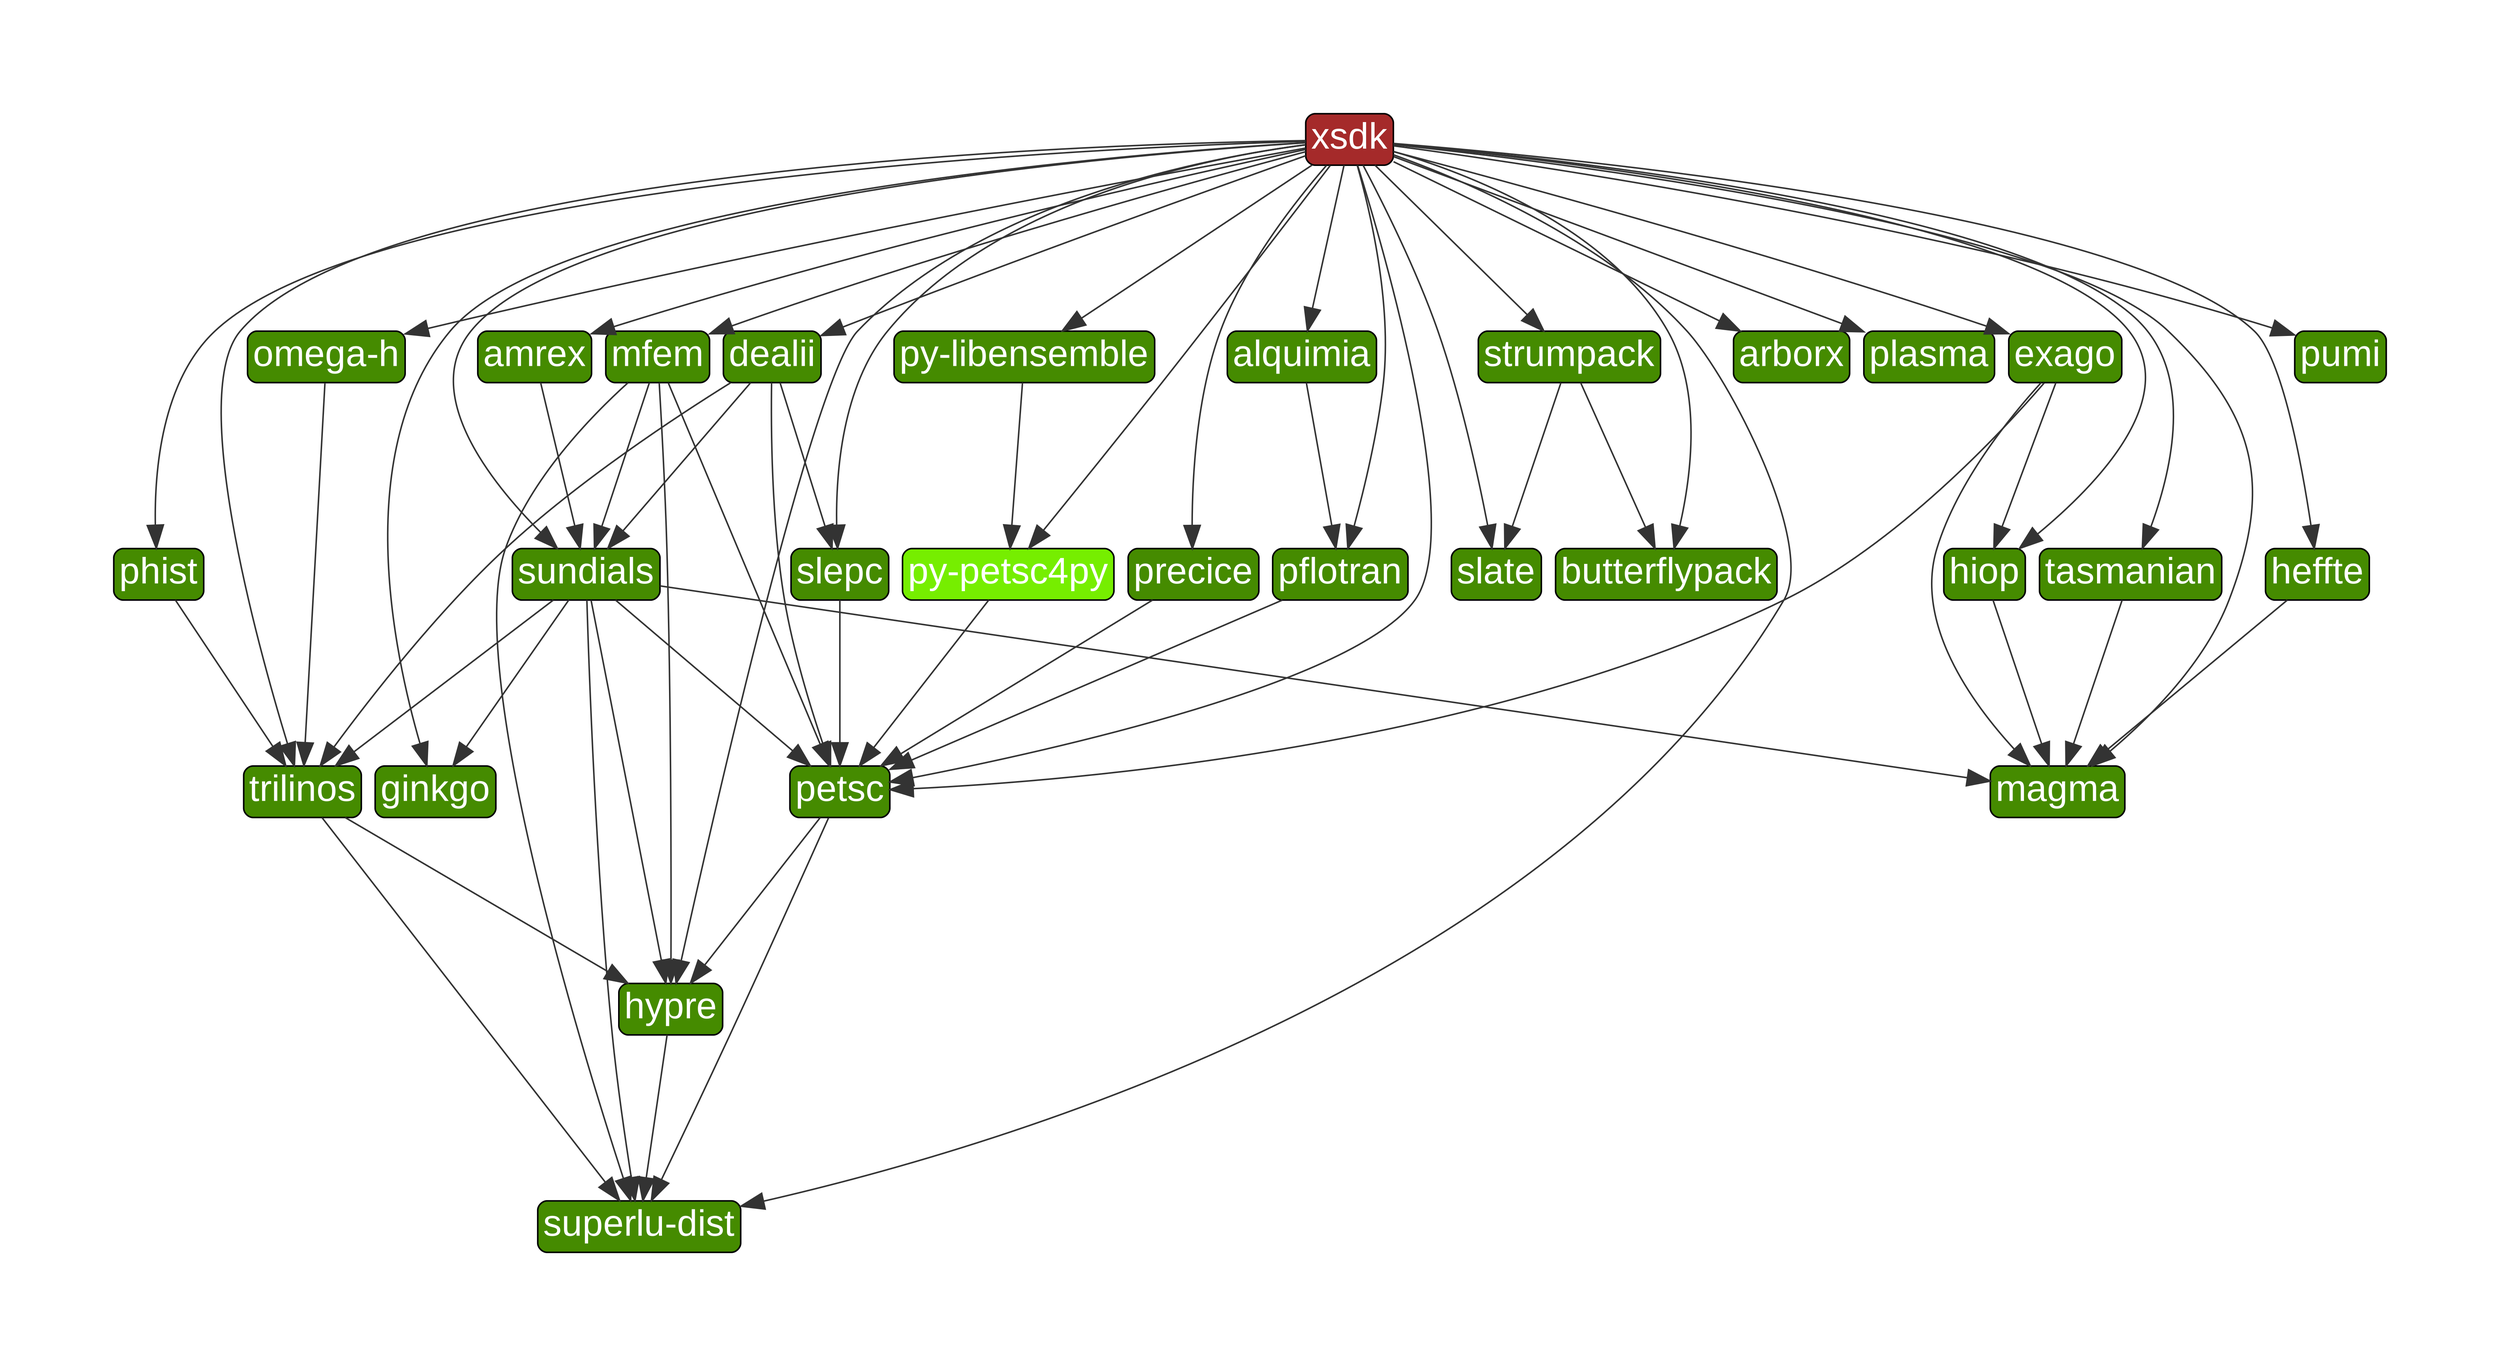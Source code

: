 digraph G {
  labelloc = "b"
  rankdir = "TB"
  ranksep = "3"
  margin = "2"

edge[
     penwidth = "2"
     color = "#333333"
     arrowsize = "3"
]
node[
     fontname=Arial,
     penwidth=2,
     fontsize=48,
     margin=.1,
     shape=box,
     fillcolor="#555555",
     fontcolor=white,
     style="rounded,filled"
]

  "tjkoncdmyc67hpfqdtdawghvkrtkelgd" [label="dealii",fillcolor=chartreuse4]
  "ohw47rnijcs7x35ca62uv3xxif5djogk" [label="phist",fillcolor=chartreuse4]
  "sr6iwkjkbzs3laxhym3u76tsmtqnxhyf" [label="py-petsc4py",fillcolor=chartreuse2]
  "57p544swnyxl54vqlkb3ptnhs2cn56sz" [label="mfem",fillcolor=chartreuse4]
  "zp3ay7p4no5hlc4w3ieg33zdppi3qowk" [label="trilinos",fillcolor=chartreuse4]
  "fdf7ac6ex6ow7yoofrhghhnny2yenct5" [label="strumpack",fillcolor=chartreuse4]
  "mmqrqhtw2t7pqy4cocwq2gjmwwz2uiim" [label="arborx",fillcolor=chartreuse4]
  "tn7mxa4ogga22r5pdkfkwxyf76c2274d" [label="plasma",fillcolor=chartreuse4]
  "jpf2zizn4umn4d44qjs7bj2z6ilfos7v" [label="py-libensemble",fillcolor=chartreuse4]
  "egy3td4qx4qnsbwir5yvazxkkqjgpwua" [label="hiop",fillcolor=chartreuse4]
  "crwo6vn7gqzyckv7eyhhzp5lqxhwvkk7" [label="pumi",fillcolor=chartreuse4]
  "v4u526bavthnegryyn6kt5mdftcgw6ac" [label="slate",fillcolor=chartreuse4]
  "dx34bnhnkyprue5horheiy6q2xsqghyb" [label="superlu-dist",fillcolor=chartreuse4]
  "b5vadvygp6kekfotwyl4vdprxg4dnj2c" [label="petsc",fillcolor=chartreuse4]
  "764ahpdceshnoxtyenbbdbl4povllikq" [label="precice",fillcolor=chartreuse4]
  "rvcpb6zauu5hvv6s7xxvsopiu5wmnmzt" [label="slepc",fillcolor=chartreuse4]
  "ya7vntkdnuxbprkfcz4urkgui4xdffeh" [label="tasmanian",fillcolor=chartreuse4]
  "jopigbeftywi6sm7hhddwyt5bhxcij57" [label="pflotran",fillcolor=chartreuse4]
  "uzrhmskstadvcilyhn3f3nbr7itgwyd2" [label="alquimia",fillcolor=chartreuse4]
  "czh6dumnozhir7hl3qygoemgtnovg2u3" [label="hypre",fillcolor=chartreuse4]
  "f6i5756gboxgaiajtwynq2y6kfcsl7qy" [label="exago",fillcolor=chartreuse4]
  "doq7ccrtqjkwza4imwrgryrtj3ftjler" [label="xsdk",fillcolor=brown]
  "een2zhzq3id7l45ywstclcy3jik4qhp2" [label="sundials",fillcolor=chartreuse4]
  "ujitzxzghmewxmyvdtcazrjsuxdrzrrh" [label="omega-h",fillcolor=chartreuse4]
  "5eqj6efqoypr7hyvknhp4undxxufrs5z" [label="amrex",fillcolor=chartreuse4]
  "s3x3e2kiscal6es2wognmoqmygdhwkla" [label="magma",fillcolor=chartreuse4]
  "xtawt6y76jjjstu2bybds4hdub3revsa" [label="butterflypack",fillcolor=chartreuse4]
  "fko5oiven26akso3f3orpja45t7dwbrh" [label="heffte",fillcolor=chartreuse4]
  "rmnbolntlztp2h2y54yhunxhym6hrkst" [label="ginkgo",fillcolor=chartreuse4]

  "f6i5756gboxgaiajtwynq2y6kfcsl7qy" -> "egy3td4qx4qnsbwir5yvazxkkqjgpwua"
  "57p544swnyxl54vqlkb3ptnhs2cn56sz" -> "dx34bnhnkyprue5horheiy6q2xsqghyb"
  "doq7ccrtqjkwza4imwrgryrtj3ftjler" -> "s3x3e2kiscal6es2wognmoqmygdhwkla"
  "doq7ccrtqjkwza4imwrgryrtj3ftjler" -> "764ahpdceshnoxtyenbbdbl4povllikq"
  "rvcpb6zauu5hvv6s7xxvsopiu5wmnmzt" -> "b5vadvygp6kekfotwyl4vdprxg4dnj2c"
  "doq7ccrtqjkwza4imwrgryrtj3ftjler" -> "5eqj6efqoypr7hyvknhp4undxxufrs5z"
  "57p544swnyxl54vqlkb3ptnhs2cn56sz" -> "czh6dumnozhir7hl3qygoemgtnovg2u3"
  "doq7ccrtqjkwza4imwrgryrtj3ftjler" -> "tn7mxa4ogga22r5pdkfkwxyf76c2274d"
  "een2zhzq3id7l45ywstclcy3jik4qhp2" -> "dx34bnhnkyprue5horheiy6q2xsqghyb"
  "doq7ccrtqjkwza4imwrgryrtj3ftjler" -> "rvcpb6zauu5hvv6s7xxvsopiu5wmnmzt"
  "doq7ccrtqjkwza4imwrgryrtj3ftjler" -> "ya7vntkdnuxbprkfcz4urkgui4xdffeh"
  "doq7ccrtqjkwza4imwrgryrtj3ftjler" -> "fdf7ac6ex6ow7yoofrhghhnny2yenct5"
  "ya7vntkdnuxbprkfcz4urkgui4xdffeh" -> "s3x3e2kiscal6es2wognmoqmygdhwkla"
  "doq7ccrtqjkwza4imwrgryrtj3ftjler" -> "57p544swnyxl54vqlkb3ptnhs2cn56sz"
  "doq7ccrtqjkwza4imwrgryrtj3ftjler" -> "zp3ay7p4no5hlc4w3ieg33zdppi3qowk"
  "sr6iwkjkbzs3laxhym3u76tsmtqnxhyf" -> "b5vadvygp6kekfotwyl4vdprxg4dnj2c"
  "fdf7ac6ex6ow7yoofrhghhnny2yenct5" -> "v4u526bavthnegryyn6kt5mdftcgw6ac"
  "doq7ccrtqjkwza4imwrgryrtj3ftjler" -> "een2zhzq3id7l45ywstclcy3jik4qhp2"
  "doq7ccrtqjkwza4imwrgryrtj3ftjler" -> "tjkoncdmyc67hpfqdtdawghvkrtkelgd"
  "jpf2zizn4umn4d44qjs7bj2z6ilfos7v" -> "sr6iwkjkbzs3laxhym3u76tsmtqnxhyf"
  "jopigbeftywi6sm7hhddwyt5bhxcij57" -> "b5vadvygp6kekfotwyl4vdprxg4dnj2c"
  "doq7ccrtqjkwza4imwrgryrtj3ftjler" -> "jopigbeftywi6sm7hhddwyt5bhxcij57"
  "zp3ay7p4no5hlc4w3ieg33zdppi3qowk" -> "dx34bnhnkyprue5horheiy6q2xsqghyb"
  "doq7ccrtqjkwza4imwrgryrtj3ftjler" -> "rmnbolntlztp2h2y54yhunxhym6hrkst"
  "b5vadvygp6kekfotwyl4vdprxg4dnj2c" -> "dx34bnhnkyprue5horheiy6q2xsqghyb"
  "5eqj6efqoypr7hyvknhp4undxxufrs5z" -> "een2zhzq3id7l45ywstclcy3jik4qhp2"
  "764ahpdceshnoxtyenbbdbl4povllikq" -> "b5vadvygp6kekfotwyl4vdprxg4dnj2c"
  "doq7ccrtqjkwza4imwrgryrtj3ftjler" -> "sr6iwkjkbzs3laxhym3u76tsmtqnxhyf"
  "zp3ay7p4no5hlc4w3ieg33zdppi3qowk" -> "czh6dumnozhir7hl3qygoemgtnovg2u3"
  "tjkoncdmyc67hpfqdtdawghvkrtkelgd" -> "rvcpb6zauu5hvv6s7xxvsopiu5wmnmzt"
  "b5vadvygp6kekfotwyl4vdprxg4dnj2c" -> "czh6dumnozhir7hl3qygoemgtnovg2u3"
  "czh6dumnozhir7hl3qygoemgtnovg2u3" -> "dx34bnhnkyprue5horheiy6q2xsqghyb"
  "doq7ccrtqjkwza4imwrgryrtj3ftjler" -> "mmqrqhtw2t7pqy4cocwq2gjmwwz2uiim"
  "tjkoncdmyc67hpfqdtdawghvkrtkelgd" -> "zp3ay7p4no5hlc4w3ieg33zdppi3qowk"
  "doq7ccrtqjkwza4imwrgryrtj3ftjler" -> "b5vadvygp6kekfotwyl4vdprxg4dnj2c"
  "tjkoncdmyc67hpfqdtdawghvkrtkelgd" -> "een2zhzq3id7l45ywstclcy3jik4qhp2"
  "ujitzxzghmewxmyvdtcazrjsuxdrzrrh" -> "zp3ay7p4no5hlc4w3ieg33zdppi3qowk"
  "fko5oiven26akso3f3orpja45t7dwbrh" -> "s3x3e2kiscal6es2wognmoqmygdhwkla"
  "doq7ccrtqjkwza4imwrgryrtj3ftjler" -> "ujitzxzghmewxmyvdtcazrjsuxdrzrrh"
  "doq7ccrtqjkwza4imwrgryrtj3ftjler" -> "fko5oiven26akso3f3orpja45t7dwbrh"
  "een2zhzq3id7l45ywstclcy3jik4qhp2" -> "czh6dumnozhir7hl3qygoemgtnovg2u3"
  "een2zhzq3id7l45ywstclcy3jik4qhp2" -> "s3x3e2kiscal6es2wognmoqmygdhwkla"
  "f6i5756gboxgaiajtwynq2y6kfcsl7qy" -> "b5vadvygp6kekfotwyl4vdprxg4dnj2c"
  "f6i5756gboxgaiajtwynq2y6kfcsl7qy" -> "s3x3e2kiscal6es2wognmoqmygdhwkla"
  "57p544swnyxl54vqlkb3ptnhs2cn56sz" -> "een2zhzq3id7l45ywstclcy3jik4qhp2"
  "doq7ccrtqjkwza4imwrgryrtj3ftjler" -> "f6i5756gboxgaiajtwynq2y6kfcsl7qy"
  "doq7ccrtqjkwza4imwrgryrtj3ftjler" -> "dx34bnhnkyprue5horheiy6q2xsqghyb"
  "doq7ccrtqjkwza4imwrgryrtj3ftjler" -> "jpf2zizn4umn4d44qjs7bj2z6ilfos7v"
  "tjkoncdmyc67hpfqdtdawghvkrtkelgd" -> "b5vadvygp6kekfotwyl4vdprxg4dnj2c"
  "doq7ccrtqjkwza4imwrgryrtj3ftjler" -> "xtawt6y76jjjstu2bybds4hdub3revsa"
  "een2zhzq3id7l45ywstclcy3jik4qhp2" -> "zp3ay7p4no5hlc4w3ieg33zdppi3qowk"
  "doq7ccrtqjkwza4imwrgryrtj3ftjler" -> "czh6dumnozhir7hl3qygoemgtnovg2u3"
  "ohw47rnijcs7x35ca62uv3xxif5djogk" -> "zp3ay7p4no5hlc4w3ieg33zdppi3qowk"
  "doq7ccrtqjkwza4imwrgryrtj3ftjler" -> "uzrhmskstadvcilyhn3f3nbr7itgwyd2"
  "uzrhmskstadvcilyhn3f3nbr7itgwyd2" -> "jopigbeftywi6sm7hhddwyt5bhxcij57"
  "doq7ccrtqjkwza4imwrgryrtj3ftjler" -> "ohw47rnijcs7x35ca62uv3xxif5djogk"
  "een2zhzq3id7l45ywstclcy3jik4qhp2" -> "rmnbolntlztp2h2y54yhunxhym6hrkst"
  "57p544swnyxl54vqlkb3ptnhs2cn56sz" -> "b5vadvygp6kekfotwyl4vdprxg4dnj2c"
  "doq7ccrtqjkwza4imwrgryrtj3ftjler" -> "egy3td4qx4qnsbwir5yvazxkkqjgpwua"
  "doq7ccrtqjkwza4imwrgryrtj3ftjler" -> "crwo6vn7gqzyckv7eyhhzp5lqxhwvkk7"
  "doq7ccrtqjkwza4imwrgryrtj3ftjler" -> "v4u526bavthnegryyn6kt5mdftcgw6ac"
  "egy3td4qx4qnsbwir5yvazxkkqjgpwua" -> "s3x3e2kiscal6es2wognmoqmygdhwkla"
  "fdf7ac6ex6ow7yoofrhghhnny2yenct5" -> "xtawt6y76jjjstu2bybds4hdub3revsa"
  "een2zhzq3id7l45ywstclcy3jik4qhp2" -> "b5vadvygp6kekfotwyl4vdprxg4dnj2c"

  { rank=min; "doq7ccrtqjkwza4imwrgryrtj3ftjler"; }
}
